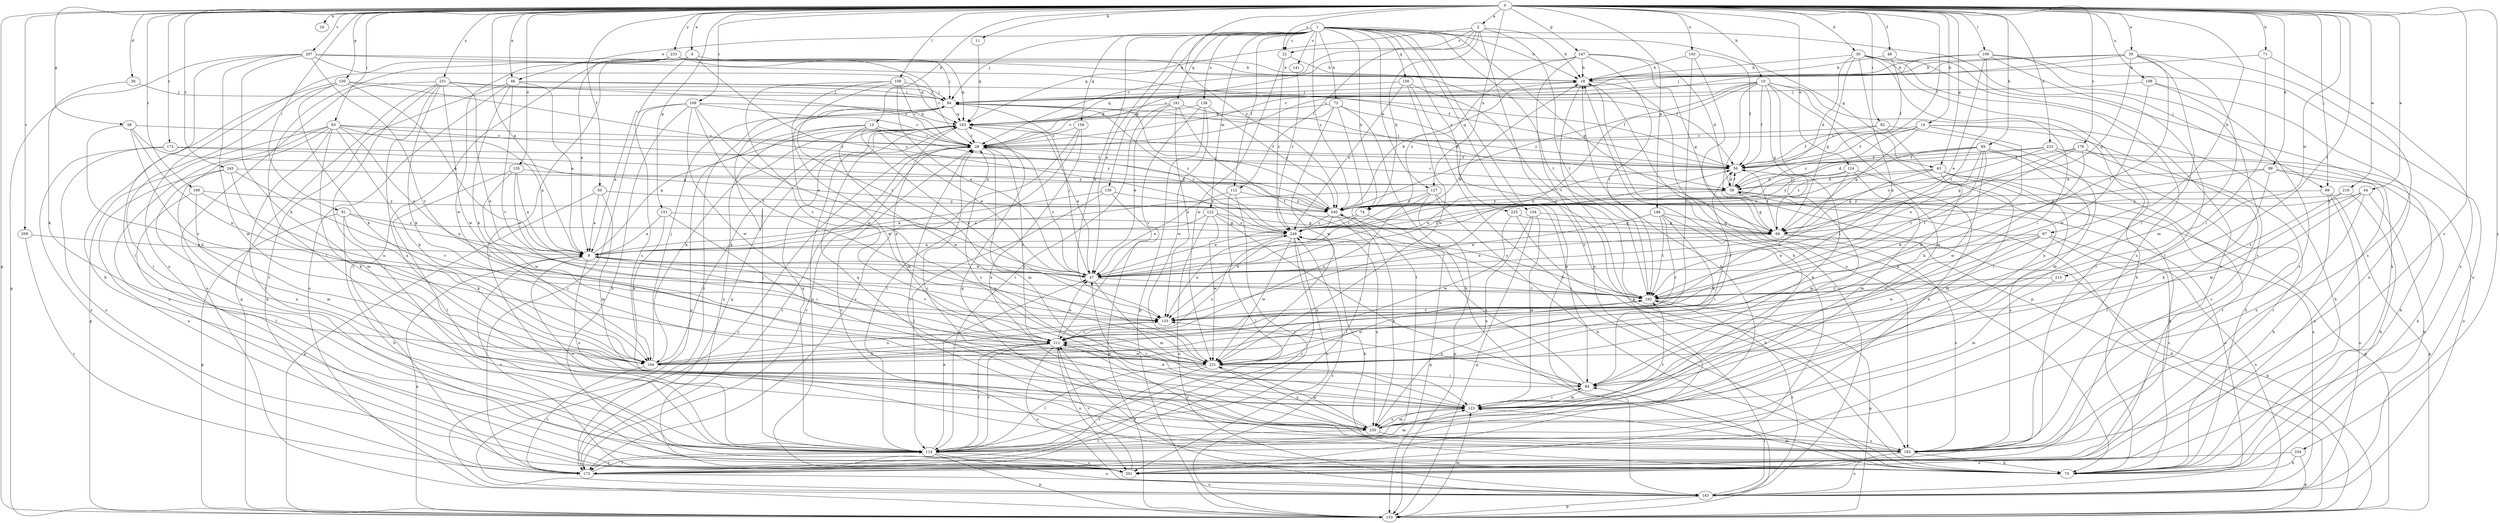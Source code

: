 strict digraph  {
0;
1;
2;
6;
9;
10;
11;
13;
14;
16;
18;
22;
28;
30;
36;
38;
39;
44;
46;
47;
48;
50;
56;
58;
63;
66;
67;
69;
71;
73;
74;
75;
81;
82;
83;
84;
89;
94;
99;
104;
106;
109;
112;
114;
122;
123;
124;
127;
133;
135;
136;
138;
141;
143;
146;
147;
150;
151;
153;
154;
156;
158;
161;
163;
169;
172;
173;
176;
182;
189;
192;
193;
198;
201;
207;
209;
211;
215;
219;
221;
223;
225;
230;
231;
233;
234;
240;
245;
249;
0 -> 2  [label=a];
0 -> 6  [label=a];
0 -> 9  [label=a];
0 -> 10  [label=b];
0 -> 11  [label=b];
0 -> 13  [label=b];
0 -> 14  [label=b];
0 -> 16  [label=b];
0 -> 22  [label=c];
0 -> 30  [label=d];
0 -> 36  [label=d];
0 -> 39  [label=e];
0 -> 44  [label=e];
0 -> 46  [label=e];
0 -> 48  [label=f];
0 -> 50  [label=f];
0 -> 56  [label=f];
0 -> 58  [label=g];
0 -> 63  [label=g];
0 -> 67  [label=h];
0 -> 69  [label=h];
0 -> 71  [label=h];
0 -> 81  [label=i];
0 -> 82  [label=i];
0 -> 83  [label=i];
0 -> 89  [label=j];
0 -> 99  [label=k];
0 -> 106  [label=l];
0 -> 109  [label=l];
0 -> 124  [label=n];
0 -> 127  [label=n];
0 -> 135  [label=o];
0 -> 146  [label=p];
0 -> 147  [label=p];
0 -> 150  [label=p];
0 -> 151  [label=p];
0 -> 153  [label=p];
0 -> 169  [label=r];
0 -> 172  [label=r];
0 -> 176  [label=s];
0 -> 182  [label=s];
0 -> 189  [label=t];
0 -> 192  [label=t];
0 -> 193  [label=u];
0 -> 198  [label=u];
0 -> 207  [label=v];
0 -> 209  [label=v];
0 -> 215  [label=w];
0 -> 219  [label=w];
0 -> 223  [label=x];
0 -> 231  [label=y];
0 -> 233  [label=y];
0 -> 234  [label=y];
0 -> 240  [label=y];
0 -> 245  [label=z];
1 -> 18  [label=b];
1 -> 22  [label=c];
1 -> 46  [label=e];
1 -> 47  [label=e];
1 -> 63  [label=g];
1 -> 66  [label=g];
1 -> 73  [label=h];
1 -> 74  [label=h];
1 -> 89  [label=j];
1 -> 94  [label=j];
1 -> 112  [label=l];
1 -> 122  [label=m];
1 -> 127  [label=n];
1 -> 133  [label=n];
1 -> 136  [label=o];
1 -> 138  [label=o];
1 -> 141  [label=o];
1 -> 143  [label=o];
1 -> 154  [label=q];
1 -> 156  [label=q];
1 -> 158  [label=q];
1 -> 161  [label=q];
1 -> 192  [label=t];
1 -> 225  [label=x];
1 -> 240  [label=y];
2 -> 18  [label=b];
2 -> 22  [label=c];
2 -> 28  [label=c];
2 -> 74  [label=h];
2 -> 112  [label=l];
2 -> 163  [label=q];
2 -> 182  [label=s];
2 -> 192  [label=t];
6 -> 18  [label=b];
6 -> 114  [label=l];
6 -> 173  [label=r];
6 -> 182  [label=s];
6 -> 249  [label=z];
9 -> 47  [label=e];
9 -> 133  [label=n];
9 -> 163  [label=q];
9 -> 182  [label=s];
9 -> 201  [label=u];
9 -> 211  [label=v];
9 -> 230  [label=x];
10 -> 56  [label=f];
10 -> 66  [label=g];
10 -> 75  [label=h];
10 -> 84  [label=i];
10 -> 94  [label=j];
10 -> 123  [label=m];
10 -> 133  [label=n];
10 -> 153  [label=p];
10 -> 163  [label=q];
10 -> 230  [label=x];
10 -> 240  [label=y];
11 -> 163  [label=q];
13 -> 28  [label=c];
13 -> 47  [label=e];
13 -> 133  [label=n];
13 -> 143  [label=o];
13 -> 201  [label=u];
13 -> 221  [label=w];
13 -> 249  [label=z];
14 -> 28  [label=c];
14 -> 56  [label=f];
14 -> 66  [label=g];
14 -> 75  [label=h];
14 -> 104  [label=k];
14 -> 173  [label=r];
14 -> 240  [label=y];
18 -> 94  [label=j];
18 -> 143  [label=o];
18 -> 153  [label=p];
18 -> 182  [label=s];
22 -> 18  [label=b];
22 -> 221  [label=w];
22 -> 249  [label=z];
28 -> 56  [label=f];
28 -> 123  [label=m];
28 -> 173  [label=r];
28 -> 211  [label=v];
30 -> 18  [label=b];
30 -> 38  [label=d];
30 -> 66  [label=g];
30 -> 84  [label=i];
30 -> 133  [label=n];
30 -> 173  [label=r];
30 -> 182  [label=s];
30 -> 201  [label=u];
36 -> 94  [label=j];
36 -> 104  [label=k];
38 -> 28  [label=c];
38 -> 56  [label=f];
38 -> 66  [label=g];
38 -> 143  [label=o];
38 -> 153  [label=p];
38 -> 240  [label=y];
39 -> 18  [label=b];
39 -> 28  [label=c];
39 -> 66  [label=g];
39 -> 84  [label=i];
39 -> 94  [label=j];
39 -> 123  [label=m];
39 -> 182  [label=s];
39 -> 192  [label=t];
44 -> 75  [label=h];
44 -> 104  [label=k];
44 -> 221  [label=w];
44 -> 230  [label=x];
44 -> 240  [label=y];
46 -> 9  [label=a];
46 -> 56  [label=f];
46 -> 94  [label=j];
46 -> 104  [label=k];
46 -> 143  [label=o];
46 -> 173  [label=r];
46 -> 211  [label=v];
47 -> 9  [label=a];
47 -> 18  [label=b];
47 -> 28  [label=c];
47 -> 56  [label=f];
47 -> 94  [label=j];
47 -> 123  [label=m];
47 -> 192  [label=t];
48 -> 18  [label=b];
48 -> 56  [label=f];
48 -> 75  [label=h];
50 -> 9  [label=a];
50 -> 123  [label=m];
50 -> 153  [label=p];
50 -> 240  [label=y];
56 -> 38  [label=d];
56 -> 47  [label=e];
56 -> 94  [label=j];
56 -> 123  [label=m];
58 -> 28  [label=c];
58 -> 66  [label=g];
58 -> 104  [label=k];
58 -> 133  [label=n];
58 -> 211  [label=v];
63 -> 38  [label=d];
63 -> 66  [label=g];
63 -> 75  [label=h];
63 -> 123  [label=m];
63 -> 143  [label=o];
63 -> 182  [label=s];
63 -> 249  [label=z];
66 -> 47  [label=e];
66 -> 56  [label=f];
66 -> 153  [label=p];
66 -> 182  [label=s];
67 -> 9  [label=a];
67 -> 47  [label=e];
67 -> 143  [label=o];
67 -> 182  [label=s];
67 -> 211  [label=v];
67 -> 221  [label=w];
69 -> 47  [label=e];
69 -> 56  [label=f];
69 -> 84  [label=i];
69 -> 173  [label=r];
69 -> 192  [label=t];
69 -> 221  [label=w];
69 -> 240  [label=y];
69 -> 249  [label=z];
71 -> 18  [label=b];
71 -> 84  [label=i];
71 -> 201  [label=u];
73 -> 28  [label=c];
73 -> 75  [label=h];
73 -> 114  [label=l];
73 -> 163  [label=q];
73 -> 192  [label=t];
73 -> 221  [label=w];
74 -> 47  [label=e];
74 -> 153  [label=p];
74 -> 249  [label=z];
75 -> 28  [label=c];
75 -> 123  [label=m];
81 -> 9  [label=a];
81 -> 75  [label=h];
81 -> 104  [label=k];
81 -> 153  [label=p];
81 -> 249  [label=z];
82 -> 28  [label=c];
82 -> 56  [label=f];
82 -> 123  [label=m];
82 -> 221  [label=w];
83 -> 9  [label=a];
83 -> 28  [label=c];
83 -> 47  [label=e];
83 -> 75  [label=h];
83 -> 104  [label=k];
83 -> 114  [label=l];
83 -> 123  [label=m];
83 -> 153  [label=p];
83 -> 201  [label=u];
83 -> 240  [label=y];
84 -> 123  [label=m];
84 -> 133  [label=n];
84 -> 249  [label=z];
89 -> 75  [label=h];
89 -> 143  [label=o];
89 -> 153  [label=p];
89 -> 240  [label=y];
94 -> 163  [label=q];
94 -> 173  [label=r];
94 -> 221  [label=w];
94 -> 249  [label=z];
99 -> 38  [label=d];
99 -> 66  [label=g];
99 -> 75  [label=h];
99 -> 114  [label=l];
99 -> 201  [label=u];
104 -> 94  [label=j];
104 -> 133  [label=n];
104 -> 163  [label=q];
104 -> 173  [label=r];
104 -> 249  [label=z];
106 -> 28  [label=c];
106 -> 47  [label=e];
106 -> 94  [label=j];
106 -> 192  [label=t];
106 -> 211  [label=v];
106 -> 221  [label=w];
109 -> 18  [label=b];
109 -> 28  [label=c];
109 -> 47  [label=e];
109 -> 114  [label=l];
109 -> 143  [label=o];
109 -> 182  [label=s];
109 -> 192  [label=t];
112 -> 47  [label=e];
112 -> 114  [label=l];
112 -> 173  [label=r];
112 -> 240  [label=y];
114 -> 18  [label=b];
114 -> 47  [label=e];
114 -> 94  [label=j];
114 -> 123  [label=m];
114 -> 143  [label=o];
114 -> 153  [label=p];
114 -> 163  [label=q];
114 -> 173  [label=r];
114 -> 201  [label=u];
114 -> 211  [label=v];
122 -> 9  [label=a];
122 -> 66  [label=g];
122 -> 84  [label=i];
122 -> 143  [label=o];
122 -> 221  [label=w];
122 -> 249  [label=z];
123 -> 28  [label=c];
123 -> 84  [label=i];
123 -> 230  [label=x];
124 -> 38  [label=d];
124 -> 123  [label=m];
124 -> 133  [label=n];
124 -> 230  [label=x];
124 -> 240  [label=y];
127 -> 9  [label=a];
127 -> 75  [label=h];
127 -> 84  [label=i];
127 -> 153  [label=p];
127 -> 211  [label=v];
127 -> 240  [label=y];
133 -> 192  [label=t];
133 -> 211  [label=v];
135 -> 9  [label=a];
135 -> 38  [label=d];
135 -> 47  [label=e];
135 -> 114  [label=l];
135 -> 221  [label=w];
136 -> 9  [label=a];
136 -> 114  [label=l];
136 -> 153  [label=p];
136 -> 240  [label=y];
138 -> 153  [label=p];
138 -> 163  [label=q];
138 -> 211  [label=v];
138 -> 221  [label=w];
138 -> 240  [label=y];
141 -> 249  [label=z];
143 -> 84  [label=i];
143 -> 153  [label=p];
143 -> 192  [label=t];
143 -> 211  [label=v];
146 -> 47  [label=e];
146 -> 66  [label=g];
146 -> 84  [label=i];
146 -> 104  [label=k];
146 -> 192  [label=t];
146 -> 211  [label=v];
147 -> 18  [label=b];
147 -> 28  [label=c];
147 -> 38  [label=d];
147 -> 66  [label=g];
147 -> 192  [label=t];
147 -> 201  [label=u];
147 -> 249  [label=z];
150 -> 9  [label=a];
150 -> 75  [label=h];
150 -> 94  [label=j];
150 -> 104  [label=k];
150 -> 114  [label=l];
150 -> 240  [label=y];
151 -> 9  [label=a];
151 -> 66  [label=g];
151 -> 84  [label=i];
151 -> 104  [label=k];
153 -> 9  [label=a];
153 -> 28  [label=c];
153 -> 38  [label=d];
153 -> 123  [label=m];
153 -> 249  [label=z];
154 -> 66  [label=g];
154 -> 123  [label=m];
154 -> 153  [label=p];
154 -> 230  [label=x];
156 -> 75  [label=h];
156 -> 94  [label=j];
156 -> 192  [label=t];
156 -> 221  [label=w];
156 -> 249  [label=z];
158 -> 28  [label=c];
158 -> 114  [label=l];
158 -> 173  [label=r];
158 -> 230  [label=x];
161 -> 38  [label=d];
161 -> 47  [label=e];
161 -> 114  [label=l];
161 -> 133  [label=n];
161 -> 163  [label=q];
161 -> 192  [label=t];
163 -> 28  [label=c];
163 -> 47  [label=e];
163 -> 56  [label=f];
163 -> 104  [label=k];
163 -> 123  [label=m];
163 -> 201  [label=u];
169 -> 9  [label=a];
169 -> 28  [label=c];
169 -> 47  [label=e];
169 -> 75  [label=h];
169 -> 163  [label=q];
169 -> 173  [label=r];
169 -> 192  [label=t];
169 -> 221  [label=w];
172 -> 56  [label=f];
172 -> 173  [label=r];
172 -> 201  [label=u];
172 -> 240  [label=y];
173 -> 28  [label=c];
173 -> 114  [label=l];
173 -> 143  [label=o];
173 -> 163  [label=q];
176 -> 56  [label=f];
176 -> 66  [label=g];
176 -> 75  [label=h];
176 -> 104  [label=k];
176 -> 173  [label=r];
176 -> 192  [label=t];
182 -> 28  [label=c];
182 -> 47  [label=e];
182 -> 75  [label=h];
182 -> 143  [label=o];
182 -> 163  [label=q];
182 -> 211  [label=v];
189 -> 114  [label=l];
189 -> 123  [label=m];
189 -> 133  [label=n];
189 -> 240  [label=y];
192 -> 133  [label=n];
192 -> 153  [label=p];
192 -> 221  [label=w];
192 -> 240  [label=y];
193 -> 18  [label=b];
193 -> 56  [label=f];
193 -> 75  [label=h];
193 -> 211  [label=v];
198 -> 94  [label=j];
198 -> 182  [label=s];
198 -> 201  [label=u];
198 -> 221  [label=w];
201 -> 18  [label=b];
201 -> 211  [label=v];
207 -> 18  [label=b];
207 -> 56  [label=f];
207 -> 104  [label=k];
207 -> 114  [label=l];
207 -> 123  [label=m];
207 -> 153  [label=p];
207 -> 163  [label=q];
207 -> 211  [label=v];
209 -> 9  [label=a];
209 -> 173  [label=r];
211 -> 47  [label=e];
211 -> 56  [label=f];
211 -> 104  [label=k];
211 -> 114  [label=l];
211 -> 143  [label=o];
211 -> 201  [label=u];
211 -> 221  [label=w];
215 -> 123  [label=m];
215 -> 192  [label=t];
219 -> 75  [label=h];
219 -> 192  [label=t];
219 -> 240  [label=y];
221 -> 84  [label=i];
221 -> 114  [label=l];
221 -> 173  [label=r];
221 -> 211  [label=v];
221 -> 230  [label=x];
223 -> 38  [label=d];
223 -> 56  [label=f];
223 -> 75  [label=h];
223 -> 143  [label=o];
223 -> 249  [label=z];
225 -> 66  [label=g];
225 -> 75  [label=h];
225 -> 221  [label=w];
230 -> 18  [label=b];
230 -> 28  [label=c];
230 -> 114  [label=l];
230 -> 123  [label=m];
230 -> 163  [label=q];
230 -> 182  [label=s];
230 -> 192  [label=t];
230 -> 221  [label=w];
231 -> 28  [label=c];
231 -> 94  [label=j];
231 -> 104  [label=k];
231 -> 114  [label=l];
231 -> 133  [label=n];
231 -> 143  [label=o];
231 -> 153  [label=p];
231 -> 221  [label=w];
231 -> 230  [label=x];
233 -> 9  [label=a];
233 -> 18  [label=b];
233 -> 28  [label=c];
233 -> 56  [label=f];
233 -> 94  [label=j];
233 -> 114  [label=l];
233 -> 163  [label=q];
233 -> 201  [label=u];
233 -> 221  [label=w];
234 -> 75  [label=h];
234 -> 153  [label=p];
234 -> 201  [label=u];
240 -> 18  [label=b];
240 -> 94  [label=j];
240 -> 114  [label=l];
240 -> 133  [label=n];
240 -> 230  [label=x];
240 -> 249  [label=z];
245 -> 38  [label=d];
245 -> 104  [label=k];
245 -> 201  [label=u];
245 -> 211  [label=v];
245 -> 230  [label=x];
249 -> 9  [label=a];
249 -> 75  [label=h];
249 -> 133  [label=n];
249 -> 173  [label=r];
249 -> 201  [label=u];
249 -> 221  [label=w];
249 -> 230  [label=x];
}
